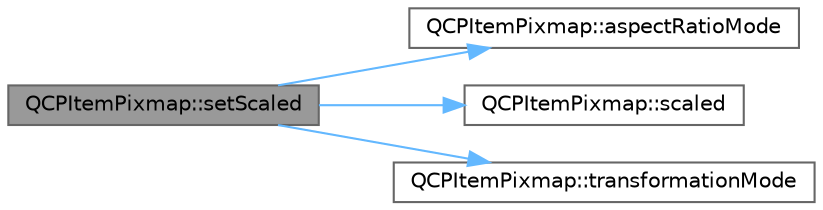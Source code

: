 digraph "QCPItemPixmap::setScaled"
{
 // LATEX_PDF_SIZE
  bgcolor="transparent";
  edge [fontname=Helvetica,fontsize=10,labelfontname=Helvetica,labelfontsize=10];
  node [fontname=Helvetica,fontsize=10,shape=box,height=0.2,width=0.4];
  rankdir="LR";
  Node1 [label="QCPItemPixmap::setScaled",height=0.2,width=0.4,color="gray40", fillcolor="grey60", style="filled", fontcolor="black",tooltip=" "];
  Node1 -> Node2 [color="steelblue1",style="solid"];
  Node2 [label="QCPItemPixmap::aspectRatioMode",height=0.2,width=0.4,color="grey40", fillcolor="white", style="filled",URL="$class_q_c_p_item_pixmap.html#a662cbca12e6cdcd2a94b0b08879292fd",tooltip=" "];
  Node1 -> Node3 [color="steelblue1",style="solid"];
  Node3 [label="QCPItemPixmap::scaled",height=0.2,width=0.4,color="grey40", fillcolor="white", style="filled",URL="$class_q_c_p_item_pixmap.html#a8768534b5f3080abfc007db198373327",tooltip=" "];
  Node1 -> Node4 [color="steelblue1",style="solid"];
  Node4 [label="QCPItemPixmap::transformationMode",height=0.2,width=0.4,color="grey40", fillcolor="white", style="filled",URL="$class_q_c_p_item_pixmap.html#ab963aa9693d49c323948f2820a5785b6",tooltip=" "];
}
